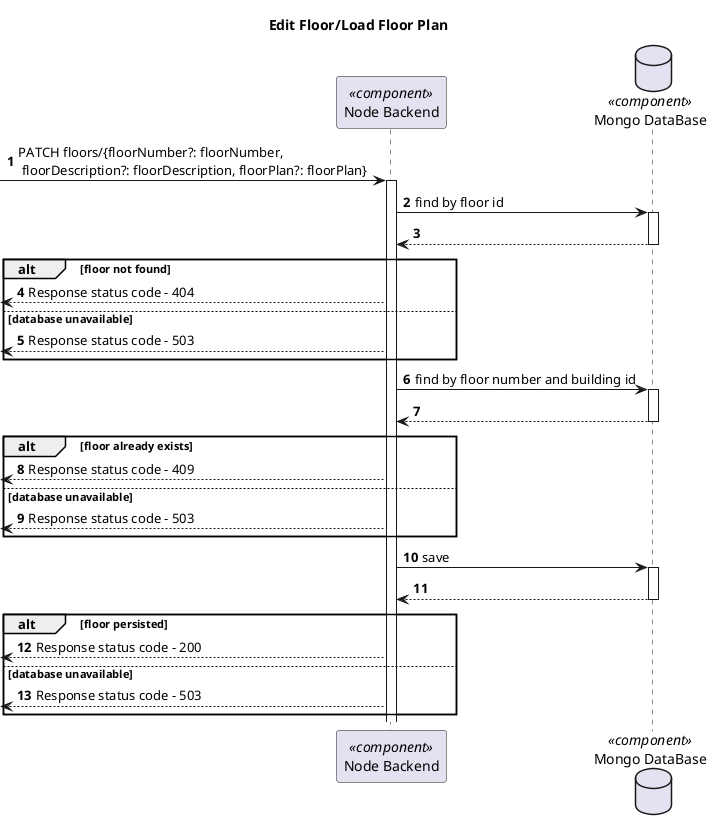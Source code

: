 @startuml Process View - Level 3

autonumber
skinparam packageStyle rect

title Edit Floor/Load Floor Plan

participant "Node Backend" as BE <<component>>
database "Mongo DataBase" as DB <<component>>

-> BE: PATCH floors/{floorNumber?: floorNumber, \n floorDescription?: floorDescription, floorPlan?: floorPlan}

'Find by Floor ID'

activate BE

BE -> DB: find by floor id

activate DB

DB --> BE:

deactivate DB

alt floor not found

  <-- BE: Response status code - 404

else database unavailable

  <-- BE: Response status code - 503

end


'Find by Floor Number And Building ID'

activate BE

BE -> DB: find by floor number and building id

activate DB

DB --> BE:

deactivate DB

alt floor already exists

  <-- BE: Response status code - 409

else database unavailable

  <-- BE: Response status code - 503

end


activate BE

BE -> DB: save

activate DB

DB --> BE:

deactivate DB

alt floor persisted

  <-- BE: Response status code - 200

else database unavailable

  <-- BE: Response status code - 503

end

@enduml